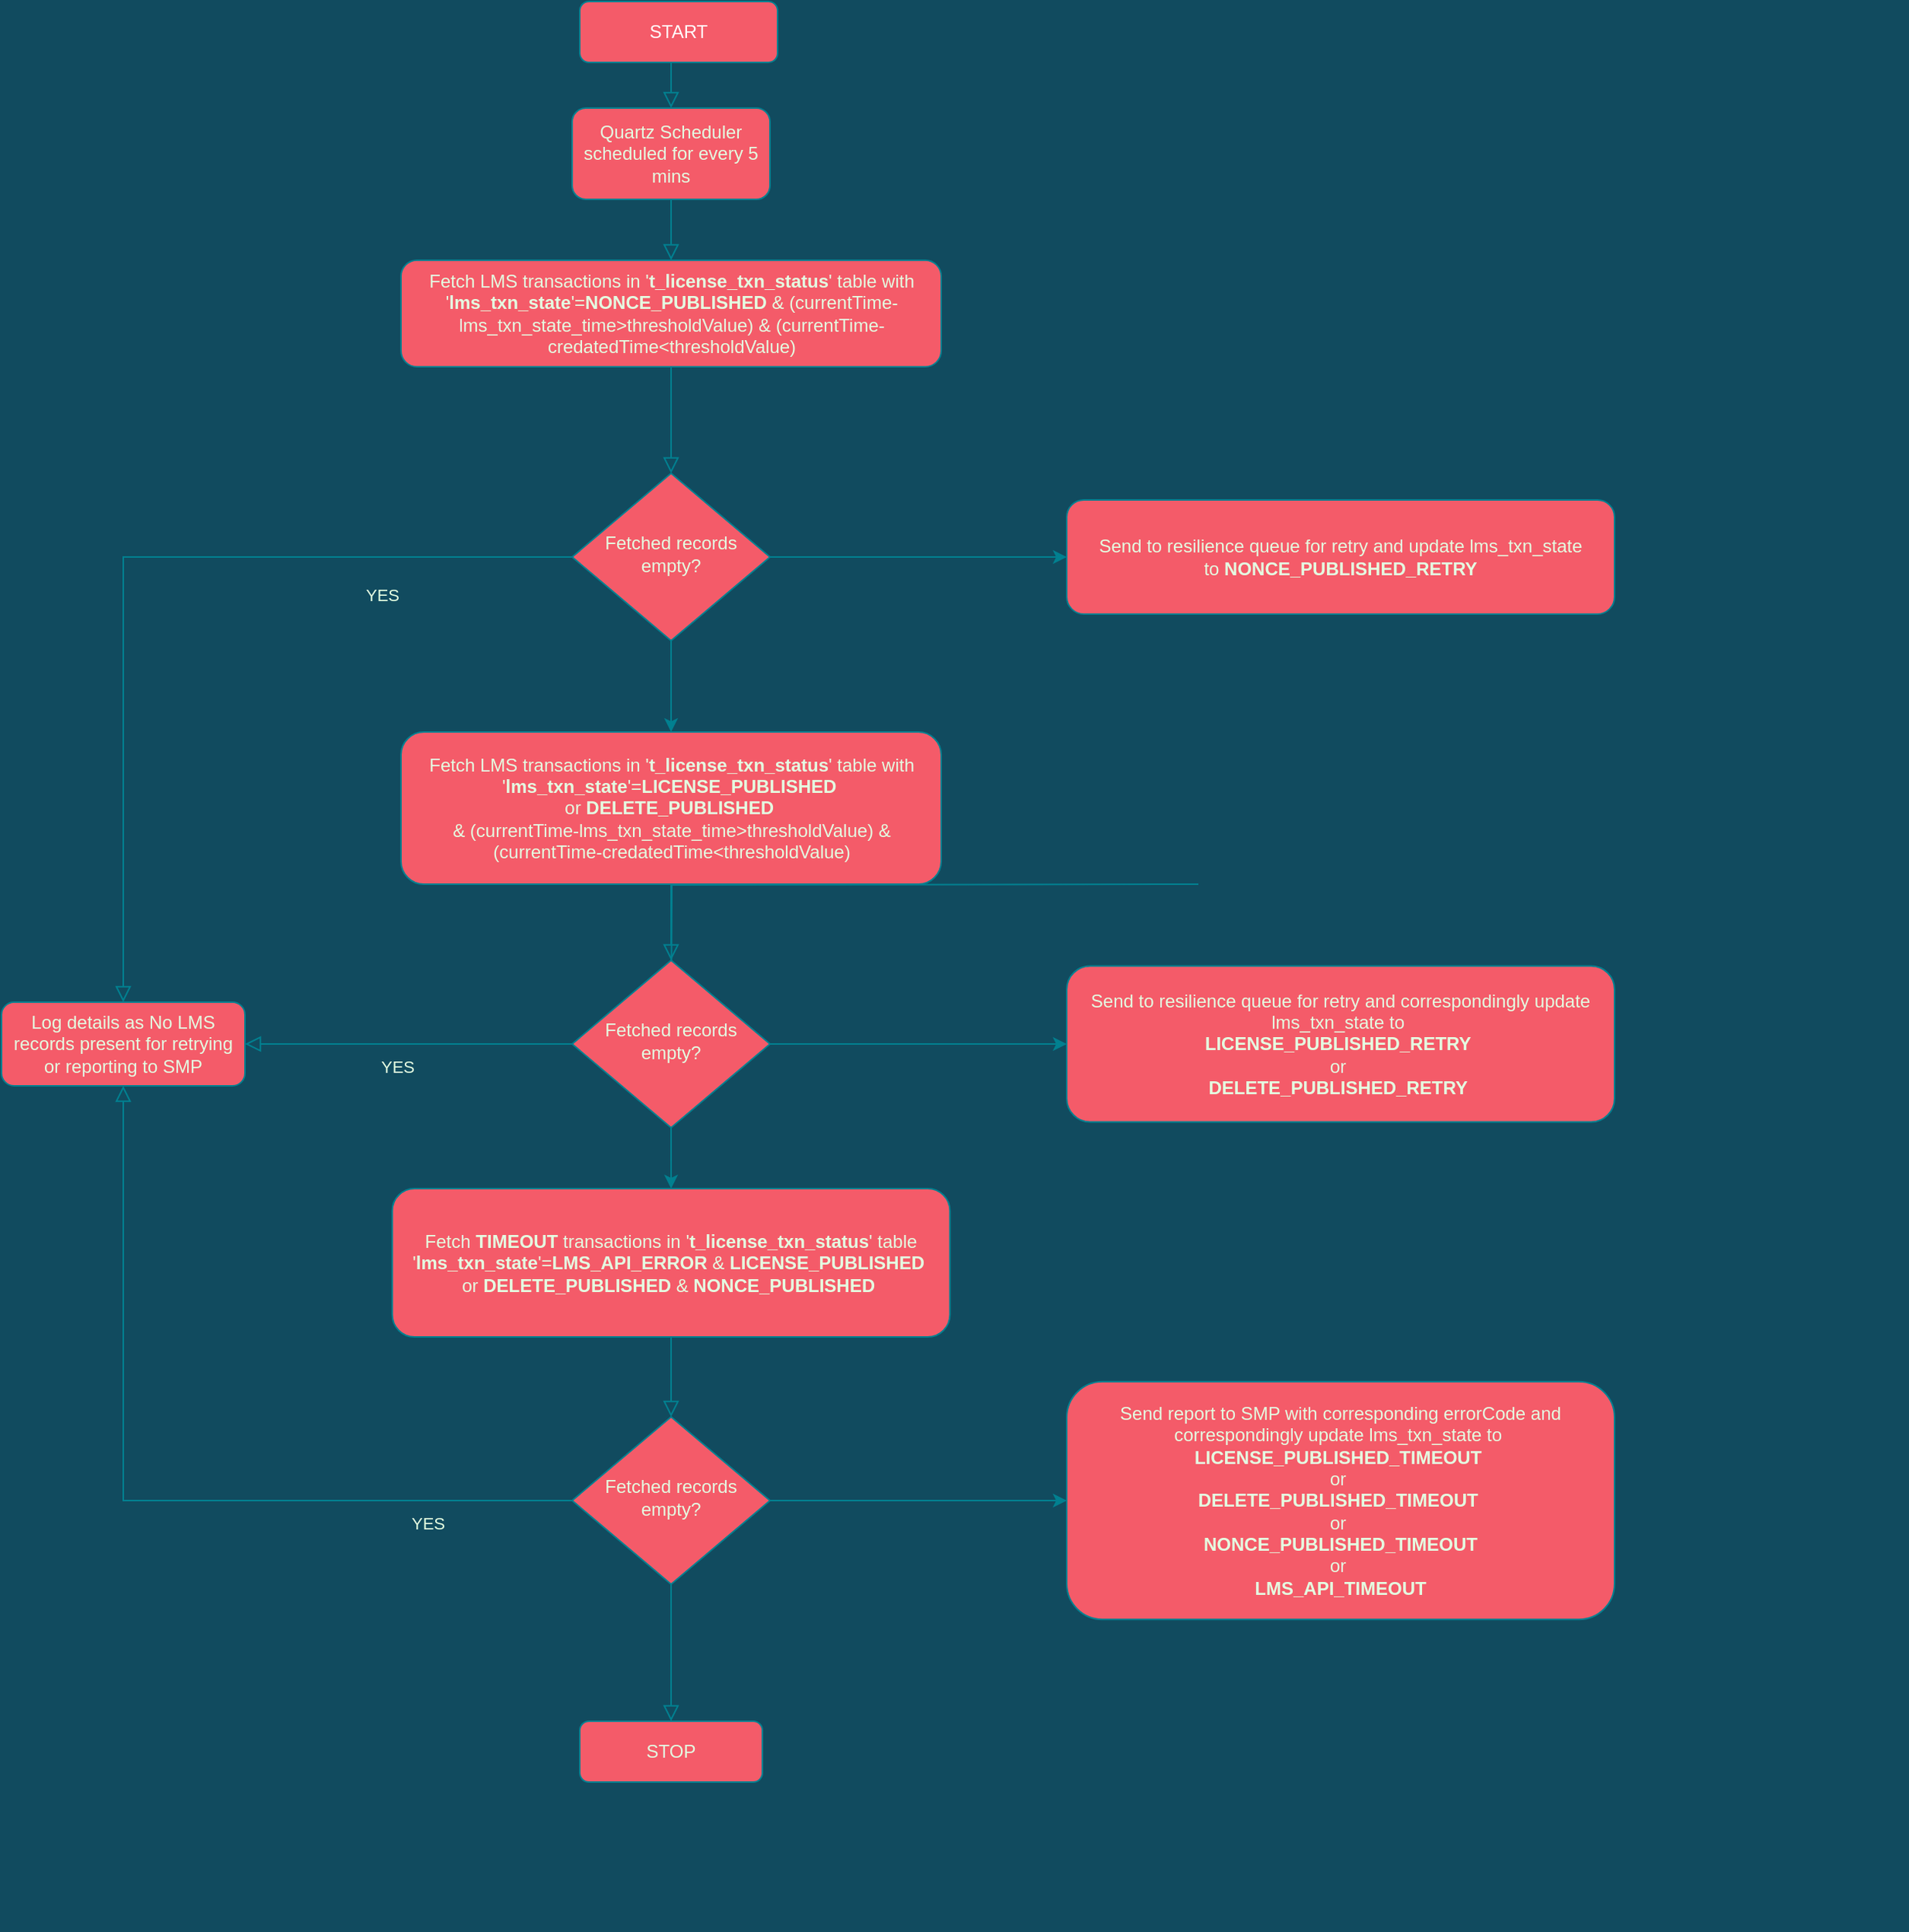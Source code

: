 <mxfile version="15.7.0" type="device"><diagram id="D3cqO68oZOMD07g-2ilY" name="Page-1"><mxGraphModel dx="2805" dy="1963" grid="1" gridSize="10" guides="1" tooltips="1" connect="1" arrows="1" fold="1" page="1" pageScale="1" pageWidth="850" pageHeight="1100" background="#114B5F" math="0" shadow="0"><root><mxCell id="0"/><mxCell id="1" parent="0"/><mxCell id="Wqr_30rtwHdarr7gTkZO-1" value="" style="rounded=0;html=1;jettySize=auto;orthogonalLoop=1;fontSize=11;endArrow=block;endFill=0;endSize=8;strokeWidth=1;shadow=0;labelBackgroundColor=none;edgeStyle=orthogonalEdgeStyle;strokeColor=#028090;fontColor=#E4FDE1;" parent="1" source="Wqr_30rtwHdarr7gTkZO-2" target="Wqr_30rtwHdarr7gTkZO-5" edge="1"><mxGeometry relative="1" as="geometry"/></mxCell><mxCell id="Wqr_30rtwHdarr7gTkZO-2" value="Fetch LMS transactions in '&lt;b&gt;t_license_txn_status&lt;/b&gt;' table with '&lt;b&gt;lms_txn_state&lt;/b&gt;'=&lt;b&gt;NONCE_PUBLISHED&lt;/b&gt;&amp;nbsp;&amp;amp; (currentTime-lms_txn_state_time&amp;gt;thresholdValue) &amp;amp; (currentTime-credatedTime&amp;lt;thresholdValue)" style="rounded=1;whiteSpace=wrap;html=1;fontSize=12;glass=0;strokeWidth=1;shadow=0;fillColor=#F45B69;fontColor=#E4FDE1;strokeColor=#028090;" parent="1" vertex="1"><mxGeometry x="42.51" y="-80" width="355" height="70" as="geometry"/></mxCell><mxCell id="Wqr_30rtwHdarr7gTkZO-3" value="YES" style="edgeStyle=orthogonalEdgeStyle;rounded=0;html=1;jettySize=auto;orthogonalLoop=1;fontSize=11;endArrow=block;endFill=0;endSize=8;strokeWidth=1;shadow=0;labelBackgroundColor=none;entryX=0.5;entryY=0;entryDx=0;entryDy=0;exitX=0;exitY=0.5;exitDx=0;exitDy=0;strokeColor=#028090;fontColor=#E4FDE1;" parent="1" source="Wqr_30rtwHdarr7gTkZO-5" target="Wqr_30rtwHdarr7gTkZO-49" edge="1"><mxGeometry x="-0.575" y="25" relative="1" as="geometry"><mxPoint as="offset"/><mxPoint x="320" y="210" as="targetPoint"/></mxGeometry></mxCell><mxCell id="Wqr_30rtwHdarr7gTkZO-4" style="edgeStyle=orthogonalEdgeStyle;rounded=0;orthogonalLoop=1;jettySize=auto;html=1;exitX=1;exitY=0.5;exitDx=0;exitDy=0;entryX=0;entryY=0.5;entryDx=0;entryDy=0;labelBackgroundColor=#114B5F;strokeColor=#028090;fontColor=#E4FDE1;" parent="1" source="Wqr_30rtwHdarr7gTkZO-5" target="Wqr_30rtwHdarr7gTkZO-62" edge="1"><mxGeometry relative="1" as="geometry"/></mxCell><mxCell id="Wqr_30rtwHdarr7gTkZO-5" value="Fetched records empty?" style="rhombus;whiteSpace=wrap;html=1;shadow=0;fontFamily=Helvetica;fontSize=12;align=center;strokeWidth=1;spacing=6;spacingTop=-4;fillColor=#F45B69;fontColor=#E4FDE1;strokeColor=#028090;" parent="1" vertex="1"><mxGeometry x="155" y="60" width="130" height="110" as="geometry"/></mxCell><mxCell id="Wqr_30rtwHdarr7gTkZO-9" value="" style="rounded=0;html=1;jettySize=auto;orthogonalLoop=1;fontSize=11;endArrow=block;endFill=0;endSize=8;strokeWidth=1;shadow=0;labelBackgroundColor=none;edgeStyle=orthogonalEdgeStyle;entryX=0.5;entryY=0;entryDx=0;entryDy=0;exitX=0.5;exitY=1;exitDx=0;exitDy=0;strokeColor=#028090;fontColor=#E4FDE1;" parent="1" source="Wqr_30rtwHdarr7gTkZO-14" target="Wqr_30rtwHdarr7gTkZO-2" edge="1"><mxGeometry relative="1" as="geometry"><mxPoint x="220" y="60" as="targetPoint"/><mxPoint x="200" y="-100" as="sourcePoint"/></mxGeometry></mxCell><mxCell id="Wqr_30rtwHdarr7gTkZO-12" value="" style="rounded=0;html=1;jettySize=auto;orthogonalLoop=1;fontSize=11;endArrow=block;endFill=0;endSize=8;strokeWidth=1;shadow=0;labelBackgroundColor=none;edgeStyle=orthogonalEdgeStyle;entryX=0.5;entryY=0;entryDx=0;entryDy=0;strokeColor=#028090;fontColor=#E4FDE1;" parent="1" target="Wqr_30rtwHdarr7gTkZO-18" edge="1"><mxGeometry relative="1" as="geometry"><mxPoint x="220" y="430" as="targetPoint"/><mxPoint x="566.5" y="330" as="sourcePoint"/></mxGeometry></mxCell><mxCell id="Wqr_30rtwHdarr7gTkZO-14" value="Quartz Scheduler scheduled for every 5 mins" style="rounded=1;whiteSpace=wrap;html=1;fontSize=12;glass=0;strokeWidth=1;shadow=0;fillColor=#F45B69;fontColor=#E4FDE1;strokeColor=#028090;" parent="1" vertex="1"><mxGeometry x="155" y="-180" width="130" height="60" as="geometry"/></mxCell><mxCell id="Wqr_30rtwHdarr7gTkZO-15" value="" style="rounded=0;html=1;jettySize=auto;orthogonalLoop=1;fontSize=11;endArrow=block;endFill=0;endSize=8;strokeWidth=1;shadow=0;labelBackgroundColor=none;edgeStyle=orthogonalEdgeStyle;entryX=0.5;entryY=0;entryDx=0;entryDy=0;exitX=0.5;exitY=1;exitDx=0;exitDy=0;strokeColor=#028090;fontColor=#E4FDE1;" parent="1" source="Wqr_30rtwHdarr7gTkZO-16" target="Wqr_30rtwHdarr7gTkZO-14" edge="1"><mxGeometry relative="1" as="geometry"><mxPoint x="220" y="-220" as="targetPoint"/><mxPoint x="220" y="-330" as="sourcePoint"/></mxGeometry></mxCell><mxCell id="Wqr_30rtwHdarr7gTkZO-16" value="&lt;font color=&quot;#ffffff&quot;&gt;START&lt;/font&gt;" style="rounded=1;whiteSpace=wrap;html=1;fontSize=12;glass=0;strokeWidth=1;shadow=0;fillColor=#F45B69;strokeColor=#028090;fontColor=#E4FDE1;" parent="1" vertex="1"><mxGeometry x="160.01" y="-250" width="129.99" height="40" as="geometry"/></mxCell><mxCell id="Wqr_30rtwHdarr7gTkZO-20" value="STOP" style="rounded=1;whiteSpace=wrap;html=1;fontSize=12;glass=0;strokeWidth=1;shadow=0;fillColor=#F45B69;fontColor=#E4FDE1;strokeColor=#028090;" parent="1" vertex="1"><mxGeometry x="160.01" y="880" width="120" height="40" as="geometry"/></mxCell><mxCell id="Wqr_30rtwHdarr7gTkZO-49" value="Log details as No LMS records present for retrying or reporting to SMP" style="rounded=1;whiteSpace=wrap;html=1;fontSize=12;glass=0;strokeWidth=1;shadow=0;fillColor=#F45B69;fontColor=#E4FDE1;strokeColor=#028090;" parent="1" vertex="1"><mxGeometry x="-220" y="407.5" width="160" height="55" as="geometry"/></mxCell><mxCell id="Wqr_30rtwHdarr7gTkZO-53" style="edgeStyle=orthogonalEdgeStyle;shape=arrow;rounded=0;orthogonalLoop=1;jettySize=auto;html=1;exitX=0.5;exitY=1;exitDx=0;exitDy=0;strokeColor=#028090;fillColor=none;labelBackgroundColor=#114B5F;fontColor=#E4FDE1;" parent="1" edge="1"><mxGeometry relative="1" as="geometry"><mxPoint x="1015" y="1000" as="sourcePoint"/><mxPoint x="1015" y="1000" as="targetPoint"/></mxGeometry></mxCell><mxCell id="Wqr_30rtwHdarr7gTkZO-62" value="Send to resilience queue for retry and update lms_txn_state to&amp;nbsp;&lt;b&gt;NONCE_PUBLISHED_RETRY&lt;/b&gt;" style="rounded=1;whiteSpace=wrap;html=1;fontSize=12;glass=0;strokeWidth=1;shadow=0;fillColor=#F45B69;fontColor=#E4FDE1;strokeColor=#028090;" parent="1" vertex="1"><mxGeometry x="480" y="77.5" width="360" height="75" as="geometry"/></mxCell><mxCell id="AhiI1TLUOee8R3LmZviw-1" value="Fetch LMS transactions in '&lt;b&gt;t_license_txn_status&lt;/b&gt;' table with '&lt;b&gt;lms_txn_state&lt;/b&gt;'=&lt;b&gt;LICENSE_PUBLISHED&lt;/b&gt;&amp;nbsp; or&amp;nbsp;&lt;b&gt;DELETE_PUBLISHED&amp;nbsp;&lt;/b&gt;&lt;br&gt;&amp;amp; (currentTime-lms_txn_state_time&amp;gt;thresholdValue) &amp;amp; (currentTime-credatedTime&amp;lt;thresholdValue)" style="rounded=1;whiteSpace=wrap;html=1;fontSize=12;glass=0;strokeWidth=1;shadow=0;fillColor=#F45B69;fontColor=#E4FDE1;strokeColor=#028090;" vertex="1" parent="1"><mxGeometry x="42.51" y="230" width="355" height="100" as="geometry"/></mxCell><mxCell id="AhiI1TLUOee8R3LmZviw-2" value="Fetch &lt;b&gt;TIMEOUT &lt;/b&gt;transactions in '&lt;b&gt;t_license_txn_status&lt;/b&gt;' table&lt;br&gt;'&lt;b&gt;lms_txn_state&lt;/b&gt;'=&lt;b&gt;LMS_API_ERROR&amp;nbsp;&lt;/b&gt;&amp;amp; &lt;b&gt;LICENSE_PUBLISHED&lt;/b&gt;&amp;nbsp; or&amp;nbsp;&lt;b&gt;DELETE_PUBLISHED&amp;nbsp;&lt;/b&gt;&amp;amp; &lt;b&gt;NONCE_PUBLISHED&amp;nbsp;&lt;/b&gt;" style="rounded=1;whiteSpace=wrap;html=1;fontSize=12;glass=0;strokeWidth=1;shadow=0;fillColor=#F45B69;fontColor=#E4FDE1;strokeColor=#028090;" vertex="1" parent="1"><mxGeometry x="36.77" y="530" width="366.49" height="97.5" as="geometry"/></mxCell><mxCell id="AhiI1TLUOee8R3LmZviw-3" style="edgeStyle=orthogonalEdgeStyle;rounded=0;orthogonalLoop=1;jettySize=auto;html=1;exitX=0.5;exitY=1;exitDx=0;exitDy=0;entryX=0.5;entryY=0;entryDx=0;entryDy=0;labelBackgroundColor=#114B5F;strokeColor=#028090;fontColor=#E4FDE1;" edge="1" parent="1" source="Wqr_30rtwHdarr7gTkZO-5" target="AhiI1TLUOee8R3LmZviw-1"><mxGeometry relative="1" as="geometry"><mxPoint x="230" y="210" as="sourcePoint"/><mxPoint x="220" y="260" as="targetPoint"/></mxGeometry></mxCell><mxCell id="AhiI1TLUOee8R3LmZviw-4" value="Fetched records empty?" style="rhombus;whiteSpace=wrap;html=1;shadow=0;fontFamily=Helvetica;fontSize=12;align=center;strokeWidth=1;spacing=6;spacingTop=-4;fillColor=#F45B69;fontColor=#E4FDE1;strokeColor=#028090;" vertex="1" parent="1"><mxGeometry x="155" y="380" width="130" height="110" as="geometry"/></mxCell><mxCell id="AhiI1TLUOee8R3LmZviw-5" value="" style="rounded=0;html=1;jettySize=auto;orthogonalLoop=1;fontSize=11;endArrow=block;endFill=0;endSize=8;strokeWidth=1;shadow=0;labelBackgroundColor=none;edgeStyle=orthogonalEdgeStyle;exitX=0.5;exitY=1;exitDx=0;exitDy=0;entryX=0.5;entryY=0;entryDx=0;entryDy=0;strokeColor=#028090;fontColor=#E4FDE1;" edge="1" parent="1" source="AhiI1TLUOee8R3LmZviw-1" target="AhiI1TLUOee8R3LmZviw-4"><mxGeometry relative="1" as="geometry"><mxPoint x="230" y="60" as="sourcePoint"/><mxPoint x="230" y="100" as="targetPoint"/></mxGeometry></mxCell><mxCell id="AhiI1TLUOee8R3LmZviw-6" style="edgeStyle=orthogonalEdgeStyle;rounded=0;orthogonalLoop=1;jettySize=auto;html=1;exitX=0.5;exitY=1;exitDx=0;exitDy=0;entryX=0.5;entryY=0;entryDx=0;entryDy=0;labelBackgroundColor=#114B5F;strokeColor=#028090;fontColor=#E4FDE1;" edge="1" parent="1" source="AhiI1TLUOee8R3LmZviw-4" target="AhiI1TLUOee8R3LmZviw-2"><mxGeometry relative="1" as="geometry"><mxPoint x="230" y="210" as="sourcePoint"/><mxPoint x="220" y="530" as="targetPoint"/></mxGeometry></mxCell><mxCell id="AhiI1TLUOee8R3LmZviw-7" style="edgeStyle=orthogonalEdgeStyle;rounded=0;orthogonalLoop=1;jettySize=auto;html=1;exitX=1;exitY=0.5;exitDx=0;exitDy=0;entryX=0;entryY=0.5;entryDx=0;entryDy=0;labelBackgroundColor=#114B5F;strokeColor=#028090;fontColor=#E4FDE1;" edge="1" parent="1" target="AhiI1TLUOee8R3LmZviw-8" source="AhiI1TLUOee8R3LmZviw-4"><mxGeometry relative="1" as="geometry"><mxPoint x="300" y="435" as="sourcePoint"/></mxGeometry></mxCell><mxCell id="AhiI1TLUOee8R3LmZviw-8" value="Send to resilience queue for retry and correspondingly update lms_txn_state to&amp;nbsp;&lt;br&gt;&lt;b&gt;LICENSE_PUBLISHED_RETRY&lt;/b&gt;&amp;nbsp;&lt;br&gt;or&amp;nbsp;&lt;br&gt;&lt;b&gt;DELETE_PUBLISHED_RETRY&amp;nbsp;&lt;/b&gt;" style="rounded=1;whiteSpace=wrap;html=1;fontSize=12;glass=0;strokeWidth=1;shadow=0;fillColor=#F45B69;fontColor=#E4FDE1;strokeColor=#028090;" vertex="1" parent="1"><mxGeometry x="480" y="383.75" width="360" height="102.5" as="geometry"/></mxCell><mxCell id="AhiI1TLUOee8R3LmZviw-9" value="YES" style="edgeStyle=orthogonalEdgeStyle;rounded=0;html=1;jettySize=auto;orthogonalLoop=1;fontSize=11;endArrow=block;endFill=0;endSize=8;strokeWidth=1;shadow=0;labelBackgroundColor=none;entryX=1;entryY=0.5;entryDx=0;entryDy=0;exitX=0;exitY=0.5;exitDx=0;exitDy=0;strokeColor=#028090;fontColor=#E4FDE1;" edge="1" parent="1" source="AhiI1TLUOee8R3LmZviw-4" target="Wqr_30rtwHdarr7gTkZO-49"><mxGeometry x="0.07" y="15" relative="1" as="geometry"><mxPoint as="offset"/><mxPoint x="-310" y="434.5" as="targetPoint"/><mxPoint x="105" y="434.5" as="sourcePoint"/></mxGeometry></mxCell><mxCell id="AhiI1TLUOee8R3LmZviw-12" value="Fetched records empty?" style="rhombus;whiteSpace=wrap;html=1;shadow=0;fontFamily=Helvetica;fontSize=12;align=center;strokeWidth=1;spacing=6;spacingTop=-4;fillColor=#F45B69;fontColor=#E4FDE1;strokeColor=#028090;" vertex="1" parent="1"><mxGeometry x="155.01" y="680" width="130" height="110" as="geometry"/></mxCell><mxCell id="AhiI1TLUOee8R3LmZviw-13" value="" style="rounded=0;html=1;jettySize=auto;orthogonalLoop=1;fontSize=11;endArrow=block;endFill=0;endSize=8;strokeWidth=1;shadow=0;labelBackgroundColor=none;edgeStyle=orthogonalEdgeStyle;exitX=0.5;exitY=1;exitDx=0;exitDy=0;entryX=0.5;entryY=0;entryDx=0;entryDy=0;strokeColor=#028090;fontColor=#E4FDE1;" edge="1" parent="1" target="AhiI1TLUOee8R3LmZviw-12" source="AhiI1TLUOee8R3LmZviw-2"><mxGeometry relative="1" as="geometry"><mxPoint x="225.02" y="620" as="sourcePoint"/><mxPoint x="235.01" y="390" as="targetPoint"/></mxGeometry></mxCell><mxCell id="AhiI1TLUOee8R3LmZviw-14" style="edgeStyle=orthogonalEdgeStyle;rounded=0;orthogonalLoop=1;jettySize=auto;html=1;exitX=1;exitY=0.5;exitDx=0;exitDy=0;entryX=0;entryY=0.5;entryDx=0;entryDy=0;labelBackgroundColor=#114B5F;strokeColor=#028090;fontColor=#E4FDE1;" edge="1" parent="1" source="AhiI1TLUOee8R3LmZviw-12" target="AhiI1TLUOee8R3LmZviw-15"><mxGeometry relative="1" as="geometry"><mxPoint x="305.01" y="725" as="sourcePoint"/></mxGeometry></mxCell><mxCell id="AhiI1TLUOee8R3LmZviw-15" value="Send report to SMP with corresponding errorCode and correspondingly update lms_txn_state to&amp;nbsp;&lt;br&gt;&lt;b&gt;LICENSE_PUBLISHED_TIMEOUT&lt;/b&gt;&amp;nbsp;&lt;br&gt;or&amp;nbsp;&lt;br&gt;&lt;b&gt;DELETE_PUBLISHED_TIMEOUT&amp;nbsp;&lt;br&gt;&lt;/b&gt;or&amp;nbsp;&lt;b&gt;&lt;br&gt;&amp;nbsp;NONCE_PUBLISHED_TIMEOUT&amp;nbsp;&lt;br&gt;&lt;/b&gt;or&amp;nbsp;&lt;b&gt;&lt;br&gt;&amp;nbsp;LMS_API_TIMEOUT&amp;nbsp;&lt;/b&gt;" style="rounded=1;whiteSpace=wrap;html=1;fontSize=12;glass=0;strokeWidth=1;shadow=0;fillColor=#F45B69;fontColor=#E4FDE1;strokeColor=#028090;" vertex="1" parent="1"><mxGeometry x="480" y="656.87" width="360" height="156.25" as="geometry"/></mxCell><mxCell id="AhiI1TLUOee8R3LmZviw-16" value="YES" style="edgeStyle=orthogonalEdgeStyle;rounded=0;html=1;jettySize=auto;orthogonalLoop=1;fontSize=11;endArrow=block;endFill=0;endSize=8;strokeWidth=1;shadow=0;labelBackgroundColor=none;entryX=0.5;entryY=1;entryDx=0;entryDy=0;exitX=0;exitY=0.5;exitDx=0;exitDy=0;strokeColor=#028090;fontColor=#E4FDE1;" edge="1" parent="1" source="AhiI1TLUOee8R3LmZviw-12" target="Wqr_30rtwHdarr7gTkZO-49"><mxGeometry x="-0.665" y="15" relative="1" as="geometry"><mxPoint as="offset"/><mxPoint x="-365" y="725" as="targetPoint"/><mxPoint x="122.5" y="720.5" as="sourcePoint"/><Array as="points"/></mxGeometry></mxCell><mxCell id="AhiI1TLUOee8R3LmZviw-18" value="" style="rounded=0;html=1;jettySize=auto;orthogonalLoop=1;fontSize=11;endArrow=block;endFill=0;endSize=8;strokeWidth=1;shadow=0;labelBackgroundColor=none;edgeStyle=orthogonalEdgeStyle;exitX=0.5;exitY=1;exitDx=0;exitDy=0;entryX=0.5;entryY=0;entryDx=0;entryDy=0;strokeColor=#028090;fontColor=#E4FDE1;" edge="1" parent="1" source="AhiI1TLUOee8R3LmZviw-12" target="Wqr_30rtwHdarr7gTkZO-20"><mxGeometry relative="1" as="geometry"><mxPoint x="230.015" y="617.5" as="sourcePoint"/><mxPoint x="230" y="680" as="targetPoint"/></mxGeometry></mxCell></root></mxGraphModel></diagram></mxfile>